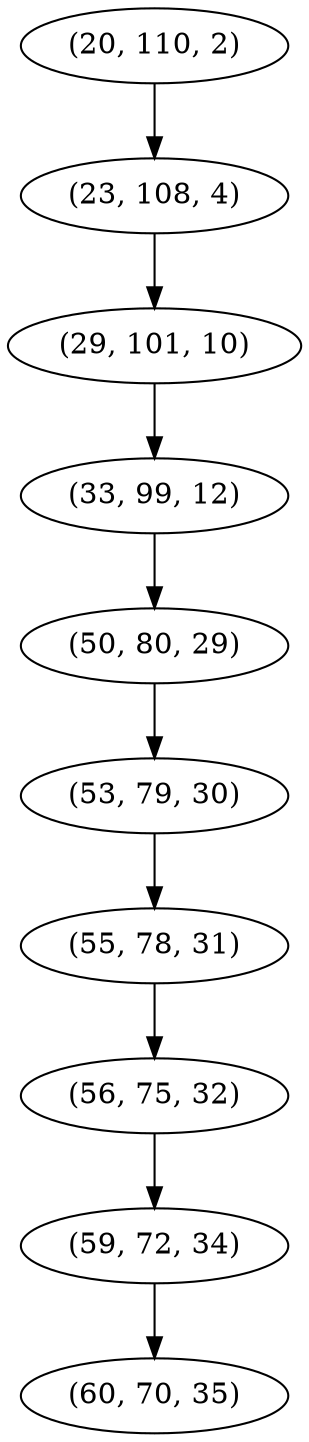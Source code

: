 digraph tree {
    "(20, 110, 2)";
    "(23, 108, 4)";
    "(29, 101, 10)";
    "(33, 99, 12)";
    "(50, 80, 29)";
    "(53, 79, 30)";
    "(55, 78, 31)";
    "(56, 75, 32)";
    "(59, 72, 34)";
    "(60, 70, 35)";
    "(20, 110, 2)" -> "(23, 108, 4)";
    "(23, 108, 4)" -> "(29, 101, 10)";
    "(29, 101, 10)" -> "(33, 99, 12)";
    "(33, 99, 12)" -> "(50, 80, 29)";
    "(50, 80, 29)" -> "(53, 79, 30)";
    "(53, 79, 30)" -> "(55, 78, 31)";
    "(55, 78, 31)" -> "(56, 75, 32)";
    "(56, 75, 32)" -> "(59, 72, 34)";
    "(59, 72, 34)" -> "(60, 70, 35)";
}
